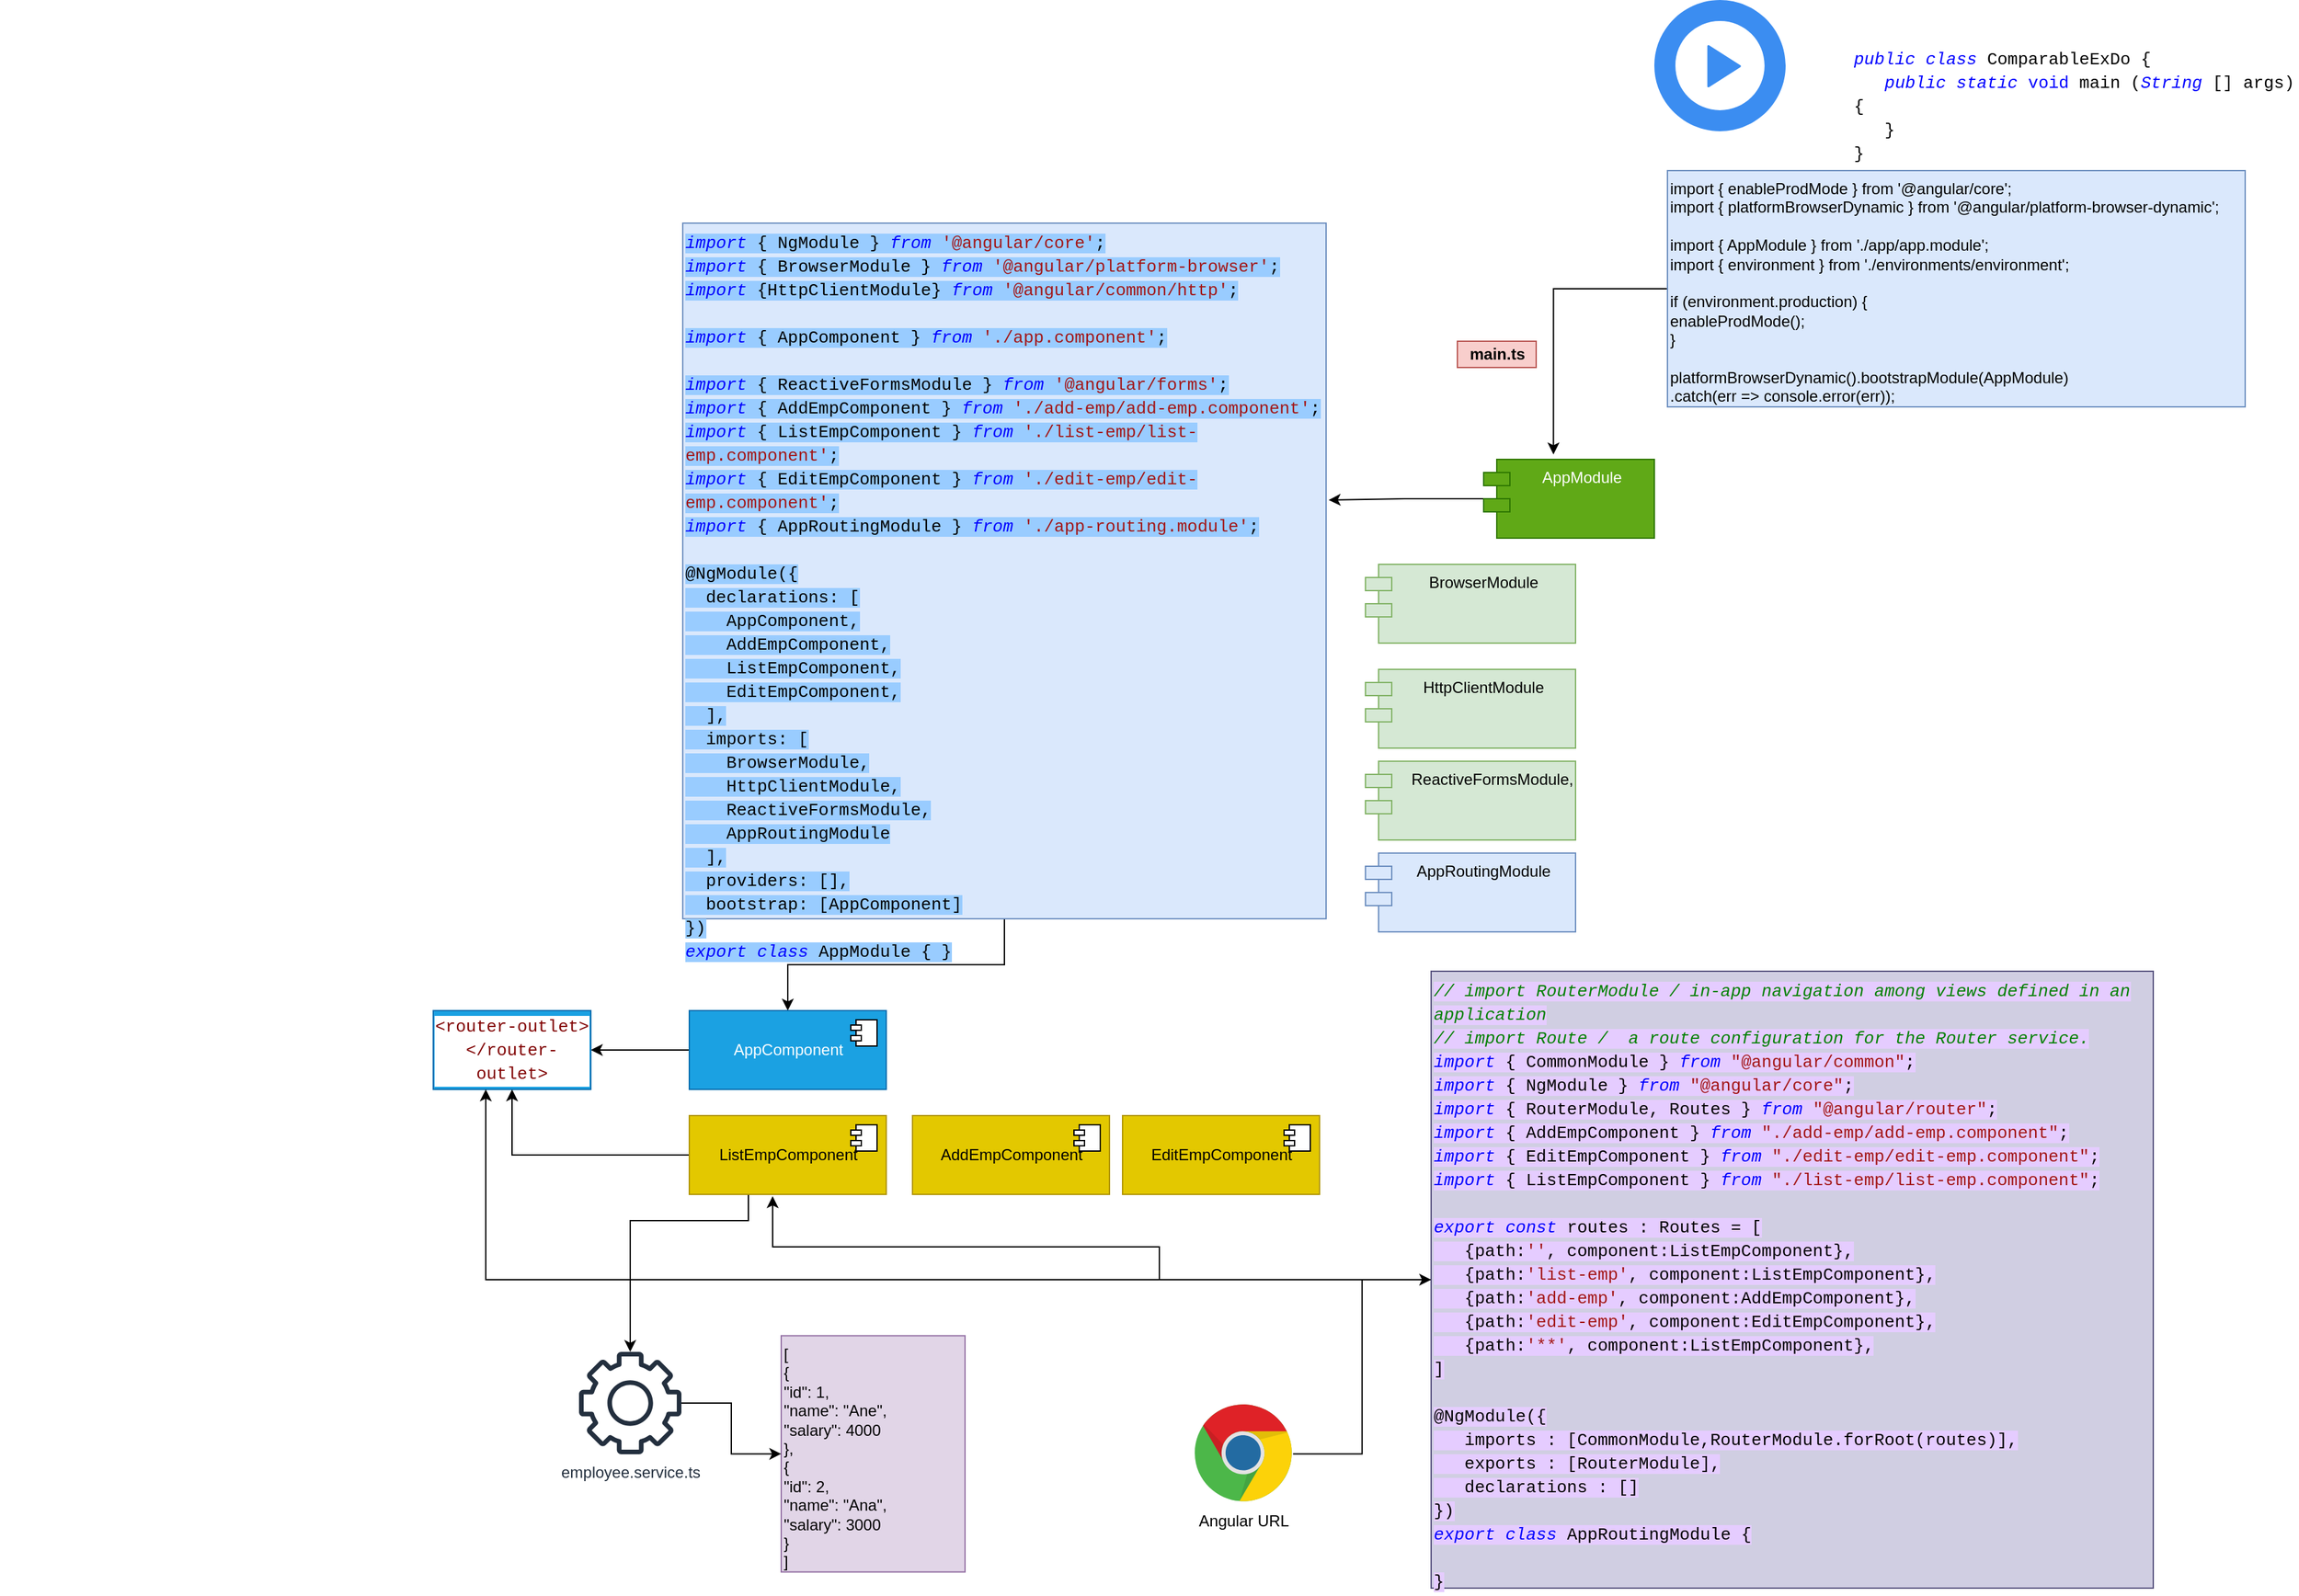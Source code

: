 <mxfile version="15.2.7" type="device"><diagram id="yfq8Um4Lh6RkvZYFpATG" name="workflow"><mxGraphModel dx="2724" dy="600" grid="1" gridSize="10" guides="1" tooltips="1" connect="1" arrows="1" fold="1" page="1" pageScale="1" pageWidth="850" pageHeight="1100" math="0" shadow="0"><root><mxCell id="RgCKEBAKFtgzlylaqKfK-0"/><mxCell id="RgCKEBAKFtgzlylaqKfK-1" parent="RgCKEBAKFtgzlylaqKfK-0"/><mxCell id="PKVvTnGOIaKGjTeEUsdS-0" value="&lt;div style=&quot;color: rgb(0 , 0 , 0) ; background-color: rgb(255 , 255 , 255) ; font-family: &amp;#34;consolas&amp;#34; , &amp;#34;courier new&amp;#34; , monospace ; font-weight: normal ; font-size: 13px ; line-height: 18px&quot;&gt;&lt;div&gt;&lt;span style=&quot;color: #0000ff ; font-style: italic&quot;&gt;public&lt;/span&gt;&lt;span style=&quot;color: #000000&quot;&gt; &lt;/span&gt;&lt;span style=&quot;color: #0000ff ; font-style: italic&quot;&gt;class&lt;/span&gt;&lt;span style=&quot;color: #000000&quot;&gt; ComparableExDo {&lt;/span&gt;&lt;/div&gt;&lt;div&gt;&lt;span style=&quot;color: #000000&quot;&gt;&amp;nbsp; &amp;nbsp;&lt;/span&gt;&lt;span style=&quot;color: #0000ff ; font-style: italic&quot;&gt;public&lt;/span&gt;&lt;span style=&quot;color: #000000&quot;&gt; &lt;/span&gt;&lt;span style=&quot;color: #0000ff ; font-style: italic&quot;&gt;static&lt;/span&gt;&lt;span style=&quot;color: #000000&quot;&gt; &lt;/span&gt;&lt;span style=&quot;color: #0000ff&quot;&gt;void&lt;/span&gt;&lt;span style=&quot;color: #000000&quot;&gt; main (&lt;/span&gt;&lt;span style=&quot;color: #0000ff ; font-style: italic&quot;&gt;String&lt;/span&gt;&lt;span style=&quot;color: #000000&quot;&gt; [] args){&lt;/span&gt;&lt;/div&gt;&lt;div&gt;&lt;span style=&quot;color: #000000&quot;&gt;&amp;nbsp; &amp;nbsp;}&lt;/span&gt;&lt;/div&gt;&lt;div&gt;&lt;span style=&quot;color: #000000&quot;&gt;}&lt;/span&gt;&lt;/div&gt;&lt;/div&gt;" style="text;whiteSpace=wrap;html=1;" parent="RgCKEBAKFtgzlylaqKfK-1" vertex="1"><mxGeometry x="320" y="70" width="340" height="90" as="geometry"/></mxCell><mxCell id="PKVvTnGOIaKGjTeEUsdS-2" value="" style="sketch=0;html=1;aspect=fixed;strokeColor=none;shadow=0;align=center;verticalAlign=top;fillColor=#3B8DF1;shape=mxgraph.gcp2.play_start" parent="RgCKEBAKFtgzlylaqKfK-1" vertex="1"><mxGeometry x="170" y="40" width="100" height="100" as="geometry"/></mxCell><mxCell id="PKVvTnGOIaKGjTeEUsdS-9" style="edgeStyle=orthogonalEdgeStyle;rounded=0;orthogonalLoop=1;jettySize=auto;html=1;entryX=0.409;entryY=-0.063;entryDx=0;entryDy=0;entryPerimeter=0;" parent="RgCKEBAKFtgzlylaqKfK-1" source="PKVvTnGOIaKGjTeEUsdS-3" target="PKVvTnGOIaKGjTeEUsdS-6" edge="1"><mxGeometry relative="1" as="geometry"/></mxCell><mxCell id="PKVvTnGOIaKGjTeEUsdS-3" value="import { enableProdMode } from '@angular/core';&#13;&#10;import { platformBrowserDynamic } from '@angular/platform-browser-dynamic';&#13;&#10;&#13;&#10;import { AppModule } from './app/app.module';&#13;&#10;import { environment } from './environments/environment';&#13;&#10;&#13;&#10;if (environment.production) {&#13;&#10;  enableProdMode();&#13;&#10;}&#13;&#10;&#13;&#10;platformBrowserDynamic().bootstrapModule(AppModule)&#13;&#10;  .catch(err =&gt; console.error(err));" style="text;whiteSpace=wrap;html=1;fillColor=#dae8fc;strokeColor=#6c8ebf;" parent="RgCKEBAKFtgzlylaqKfK-1" vertex="1"><mxGeometry x="180" y="170" width="440" height="180" as="geometry"/></mxCell><mxCell id="PKVvTnGOIaKGjTeEUsdS-26" style="edgeStyle=orthogonalEdgeStyle;rounded=0;orthogonalLoop=1;jettySize=auto;html=1;entryX=1.004;entryY=0.398;entryDx=0;entryDy=0;entryPerimeter=0;" parent="RgCKEBAKFtgzlylaqKfK-1" source="PKVvTnGOIaKGjTeEUsdS-6" target="PKVvTnGOIaKGjTeEUsdS-14" edge="1"><mxGeometry relative="1" as="geometry"/></mxCell><mxCell id="PKVvTnGOIaKGjTeEUsdS-6" value="AppModule" style="shape=module;align=left;spacingLeft=20;align=center;verticalAlign=top;fillColor=#60a917;strokeColor=#2D7600;fontColor=#ffffff;" parent="RgCKEBAKFtgzlylaqKfK-1" vertex="1"><mxGeometry x="40" y="390" width="130" height="60" as="geometry"/></mxCell><mxCell id="PKVvTnGOIaKGjTeEUsdS-8" value="AppRoutingModule" style="shape=module;align=left;spacingLeft=20;align=center;verticalAlign=top;fillColor=#dae8fc;strokeColor=#6c8ebf;" parent="RgCKEBAKFtgzlylaqKfK-1" vertex="1"><mxGeometry x="-50" y="690" width="160" height="60" as="geometry"/></mxCell><mxCell id="PKVvTnGOIaKGjTeEUsdS-10" value="main.ts" style="text;html=1;align=center;verticalAlign=middle;resizable=0;points=[];autosize=1;fontStyle=1;fillColor=#f8cecc;strokeColor=#b85450;" parent="RgCKEBAKFtgzlylaqKfK-1" vertex="1"><mxGeometry x="20" y="300" width="60" height="20" as="geometry"/></mxCell><mxCell id="PKVvTnGOIaKGjTeEUsdS-27" style="edgeStyle=orthogonalEdgeStyle;rounded=0;orthogonalLoop=1;jettySize=auto;html=1;" parent="RgCKEBAKFtgzlylaqKfK-1" source="PKVvTnGOIaKGjTeEUsdS-14" target="PKVvTnGOIaKGjTeEUsdS-18" edge="1"><mxGeometry relative="1" as="geometry"/></mxCell><mxCell id="PKVvTnGOIaKGjTeEUsdS-14" value="&lt;div style=&quot;color: rgb(0 , 0 , 0) ; font-family: &amp;#34;consolas&amp;#34; , &amp;#34;courier new&amp;#34; , monospace ; font-weight: normal ; font-size: 13px ; line-height: 18px&quot;&gt;&lt;div&gt;&lt;span style=&quot;background-color: rgb(153 , 204 , 255)&quot;&gt;&lt;span style=&quot;color: rgb(0 , 0 , 255) ; font-style: italic&quot;&gt;import&lt;/span&gt;&lt;span style=&quot;color: rgb(0 , 0 , 0)&quot;&gt; { NgModule } &lt;/span&gt;&lt;span style=&quot;color: rgb(0 , 0 , 255) ; font-style: italic&quot;&gt;from&lt;/span&gt;&lt;span style=&quot;color: rgb(0 , 0 , 0)&quot;&gt; &lt;/span&gt;&lt;span style=&quot;color: rgb(163 , 21 , 21)&quot;&gt;'@angular/core'&lt;/span&gt;&lt;span style=&quot;color: rgb(0 , 0 , 0)&quot;&gt;;&lt;/span&gt;&lt;/span&gt;&lt;/div&gt;&lt;div&gt;&lt;span style=&quot;background-color: rgb(153 , 204 , 255)&quot;&gt;&lt;span style=&quot;color: #0000ff ; font-style: italic&quot;&gt;import&lt;/span&gt;&lt;span style=&quot;color: #000000&quot;&gt; { BrowserModule } &lt;/span&gt;&lt;span style=&quot;color: #0000ff ; font-style: italic&quot;&gt;from&lt;/span&gt;&lt;span style=&quot;color: #000000&quot;&gt; &lt;/span&gt;&lt;span style=&quot;color: #a31515&quot;&gt;'@angular/platform-browser'&lt;/span&gt;&lt;span style=&quot;color: #000000&quot;&gt;;&lt;/span&gt;&lt;/span&gt;&lt;/div&gt;&lt;div&gt;&lt;span style=&quot;background-color: rgb(153 , 204 , 255)&quot;&gt;&lt;span style=&quot;color: #0000ff ; font-style: italic&quot;&gt;import&lt;/span&gt;&lt;span style=&quot;color: #000000&quot;&gt; {HttpClientModule} &lt;/span&gt;&lt;span style=&quot;color: #0000ff ; font-style: italic&quot;&gt;from&lt;/span&gt;&lt;span style=&quot;color: #000000&quot;&gt; &lt;/span&gt;&lt;span style=&quot;color: #a31515&quot;&gt;'@angular/common/http'&lt;/span&gt;&lt;span style=&quot;color: #000000&quot;&gt;;&lt;/span&gt;&lt;/span&gt;&lt;/div&gt;&lt;span style=&quot;background-color: rgb(153 , 204 , 255)&quot;&gt;&lt;br&gt;&lt;/span&gt;&lt;div&gt;&lt;span style=&quot;background-color: rgb(153 , 204 , 255)&quot;&gt;&lt;span style=&quot;color: #0000ff ; font-style: italic&quot;&gt;import&lt;/span&gt;&lt;span style=&quot;color: #000000&quot;&gt; { AppComponent } &lt;/span&gt;&lt;span style=&quot;color: #0000ff ; font-style: italic&quot;&gt;from&lt;/span&gt;&lt;span style=&quot;color: #000000&quot;&gt; &lt;/span&gt;&lt;span style=&quot;color: #a31515&quot;&gt;'./app.component'&lt;/span&gt;&lt;span style=&quot;color: #000000&quot;&gt;;&lt;/span&gt;&lt;/span&gt;&lt;/div&gt;&lt;span style=&quot;background-color: rgb(153 , 204 , 255)&quot;&gt;&lt;br&gt;&lt;/span&gt;&lt;div&gt;&lt;span style=&quot;background-color: rgb(153 , 204 , 255)&quot;&gt;&lt;span style=&quot;color: #0000ff ; font-style: italic&quot;&gt;import&lt;/span&gt;&lt;span style=&quot;color: #000000&quot;&gt; { ReactiveFormsModule } &lt;/span&gt;&lt;span style=&quot;color: #0000ff ; font-style: italic&quot;&gt;from&lt;/span&gt;&lt;span style=&quot;color: #000000&quot;&gt; &lt;/span&gt;&lt;span style=&quot;color: #a31515&quot;&gt;'@angular/forms'&lt;/span&gt;&lt;span style=&quot;color: #000000&quot;&gt;;&lt;/span&gt;&lt;/span&gt;&lt;/div&gt;&lt;div&gt;&lt;span style=&quot;background-color: rgb(153 , 204 , 255)&quot;&gt;&lt;span style=&quot;color: #0000ff ; font-style: italic&quot;&gt;import&lt;/span&gt;&lt;span style=&quot;color: #000000&quot;&gt; { AddEmpComponent } &lt;/span&gt;&lt;span style=&quot;color: #0000ff ; font-style: italic&quot;&gt;from&lt;/span&gt;&lt;span style=&quot;color: #000000&quot;&gt; &lt;/span&gt;&lt;span style=&quot;color: #a31515&quot;&gt;'./add-emp/add-emp.component'&lt;/span&gt;&lt;span style=&quot;color: #000000&quot;&gt;;&lt;/span&gt;&lt;/span&gt;&lt;/div&gt;&lt;div&gt;&lt;span style=&quot;background-color: rgb(153 , 204 , 255)&quot;&gt;&lt;span style=&quot;color: #0000ff ; font-style: italic&quot;&gt;import&lt;/span&gt;&lt;span style=&quot;color: #000000&quot;&gt; { ListEmpComponent } &lt;/span&gt;&lt;span style=&quot;color: #0000ff ; font-style: italic&quot;&gt;from&lt;/span&gt;&lt;span style=&quot;color: #000000&quot;&gt; &lt;/span&gt;&lt;span style=&quot;color: #a31515&quot;&gt;'./list-emp/list-emp.component'&lt;/span&gt;&lt;span style=&quot;color: #000000&quot;&gt;;&lt;/span&gt;&lt;/span&gt;&lt;/div&gt;&lt;div&gt;&lt;span style=&quot;background-color: rgb(153 , 204 , 255)&quot;&gt;&lt;span style=&quot;color: #0000ff ; font-style: italic&quot;&gt;import&lt;/span&gt;&lt;span style=&quot;color: #000000&quot;&gt; { EditEmpComponent } &lt;/span&gt;&lt;span style=&quot;color: #0000ff ; font-style: italic&quot;&gt;from&lt;/span&gt;&lt;span style=&quot;color: #000000&quot;&gt; &lt;/span&gt;&lt;span style=&quot;color: #a31515&quot;&gt;'./edit-emp/edit-emp.component'&lt;/span&gt;&lt;span style=&quot;color: #000000&quot;&gt;;&lt;/span&gt;&lt;/span&gt;&lt;/div&gt;&lt;div&gt;&lt;span style=&quot;background-color: rgb(153 , 204 , 255)&quot;&gt;&lt;span style=&quot;color: #0000ff ; font-style: italic&quot;&gt;import&lt;/span&gt;&lt;span style=&quot;color: #000000&quot;&gt; { AppRoutingModule } &lt;/span&gt;&lt;span style=&quot;color: #0000ff ; font-style: italic&quot;&gt;from&lt;/span&gt;&lt;span style=&quot;color: #000000&quot;&gt; &lt;/span&gt;&lt;span style=&quot;color: #a31515&quot;&gt;'./app-routing.module'&lt;/span&gt;&lt;span style=&quot;color: #000000&quot;&gt;;&lt;/span&gt;&lt;/span&gt;&lt;/div&gt;&lt;span style=&quot;background-color: rgb(153 , 204 , 255)&quot;&gt;&lt;br&gt;&lt;/span&gt;&lt;div&gt;&lt;span style=&quot;color: rgb(0 , 0 , 0) ; background-color: rgb(153 , 204 , 255)&quot;&gt;@NgModule({&lt;/span&gt;&lt;/div&gt;&lt;div&gt;&lt;span style=&quot;color: rgb(0 , 0 , 0) ; background-color: rgb(153 , 204 , 255)&quot;&gt;&amp;nbsp; declarations: [&lt;/span&gt;&lt;/div&gt;&lt;div&gt;&lt;span style=&quot;color: rgb(0 , 0 , 0) ; background-color: rgb(153 , 204 , 255)&quot;&gt;&amp;nbsp; &amp;nbsp; AppComponent,&lt;/span&gt;&lt;/div&gt;&lt;div&gt;&lt;span style=&quot;color: rgb(0 , 0 , 0) ; background-color: rgb(153 , 204 , 255)&quot;&gt;&amp;nbsp; &amp;nbsp; AddEmpComponent,&lt;/span&gt;&lt;/div&gt;&lt;div&gt;&lt;span style=&quot;color: rgb(0 , 0 , 0) ; background-color: rgb(153 , 204 , 255)&quot;&gt;&amp;nbsp; &amp;nbsp; ListEmpComponent,&lt;/span&gt;&lt;/div&gt;&lt;div&gt;&lt;span style=&quot;color: rgb(0 , 0 , 0) ; background-color: rgb(153 , 204 , 255)&quot;&gt;&amp;nbsp; &amp;nbsp; EditEmpComponent,&lt;/span&gt;&lt;/div&gt;&lt;div&gt;&lt;span style=&quot;color: rgb(0 , 0 , 0) ; background-color: rgb(153 , 204 , 255)&quot;&gt;&amp;nbsp; ],&lt;/span&gt;&lt;/div&gt;&lt;div&gt;&lt;span style=&quot;color: rgb(0 , 0 , 0) ; background-color: rgb(153 , 204 , 255)&quot;&gt;&amp;nbsp; imports: [&lt;/span&gt;&lt;/div&gt;&lt;div&gt;&lt;span style=&quot;color: rgb(0 , 0 , 0) ; background-color: rgb(153 , 204 , 255)&quot;&gt;&amp;nbsp; &amp;nbsp; BrowserModule,&lt;/span&gt;&lt;/div&gt;&lt;div&gt;&lt;span style=&quot;color: rgb(0 , 0 , 0) ; background-color: rgb(153 , 204 , 255)&quot;&gt;&amp;nbsp; &amp;nbsp; HttpClientModule,&lt;/span&gt;&lt;/div&gt;&lt;div&gt;&lt;span style=&quot;color: rgb(0 , 0 , 0) ; background-color: rgb(153 , 204 , 255)&quot;&gt;&amp;nbsp; &amp;nbsp; ReactiveFormsModule,&lt;/span&gt;&lt;/div&gt;&lt;div&gt;&lt;span style=&quot;color: rgb(0 , 0 , 0) ; background-color: rgb(153 , 204 , 255)&quot;&gt;&amp;nbsp; &amp;nbsp; AppRoutingModule&lt;/span&gt;&lt;/div&gt;&lt;div&gt;&lt;span style=&quot;color: rgb(0 , 0 , 0) ; background-color: rgb(153 , 204 , 255)&quot;&gt;&amp;nbsp; ],&lt;/span&gt;&lt;/div&gt;&lt;div&gt;&lt;span style=&quot;color: rgb(0 , 0 , 0) ; background-color: rgb(153 , 204 , 255)&quot;&gt;&amp;nbsp; providers: [],&lt;/span&gt;&lt;/div&gt;&lt;div&gt;&lt;span style=&quot;color: rgb(0 , 0 , 0) ; background-color: rgb(153 , 204 , 255)&quot;&gt;&amp;nbsp; bootstrap: [AppComponent]&lt;/span&gt;&lt;/div&gt;&lt;div&gt;&lt;span style=&quot;color: rgb(0 , 0 , 0) ; background-color: rgb(153 , 204 , 255)&quot;&gt;})&lt;/span&gt;&lt;/div&gt;&lt;div&gt;&lt;span style=&quot;background-color: rgb(153 , 204 , 255)&quot;&gt;&lt;span style=&quot;color: rgb(0 , 0 , 255) ; font-style: italic&quot;&gt;export&lt;/span&gt;&lt;span style=&quot;color: rgb(0 , 0 , 0)&quot;&gt; &lt;/span&gt;&lt;span style=&quot;color: rgb(0 , 0 , 255) ; font-style: italic&quot;&gt;class&lt;/span&gt;&lt;span style=&quot;color: rgb(0 , 0 , 0)&quot;&gt; AppModule { }&lt;/span&gt;&lt;/span&gt;&lt;/div&gt;&lt;/div&gt;" style="text;whiteSpace=wrap;html=1;fillColor=#dae8fc;strokeColor=#6c8ebf;" parent="RgCKEBAKFtgzlylaqKfK-1" vertex="1"><mxGeometry x="-570" y="210" width="490" height="530" as="geometry"/></mxCell><mxCell id="PKVvTnGOIaKGjTeEUsdS-15" value="BrowserModule" style="shape=module;align=left;spacingLeft=20;align=center;verticalAlign=top;fillColor=#d5e8d4;strokeColor=#82b366;" parent="RgCKEBAKFtgzlylaqKfK-1" vertex="1"><mxGeometry x="-50" y="470" width="160" height="60" as="geometry"/></mxCell><mxCell id="PKVvTnGOIaKGjTeEUsdS-16" value="    ReactiveFormsModule,&#10;" style="shape=module;align=left;spacingLeft=20;align=center;verticalAlign=top;fillColor=#d5e8d4;strokeColor=#82b366;" parent="RgCKEBAKFtgzlylaqKfK-1" vertex="1"><mxGeometry x="-50" y="620" width="160" height="60" as="geometry"/></mxCell><mxCell id="PKVvTnGOIaKGjTeEUsdS-17" value="HttpClientModule" style="shape=module;align=left;spacingLeft=20;align=center;verticalAlign=top;fillColor=#d5e8d4;strokeColor=#82b366;" parent="RgCKEBAKFtgzlylaqKfK-1" vertex="1"><mxGeometry x="-50" y="550" width="160" height="60" as="geometry"/></mxCell><mxCell id="PKVvTnGOIaKGjTeEUsdS-31" value="" style="edgeStyle=orthogonalEdgeStyle;rounded=0;orthogonalLoop=1;jettySize=auto;html=1;" parent="RgCKEBAKFtgzlylaqKfK-1" source="PKVvTnGOIaKGjTeEUsdS-18" target="PKVvTnGOIaKGjTeEUsdS-30" edge="1"><mxGeometry relative="1" as="geometry"/></mxCell><mxCell id="PKVvTnGOIaKGjTeEUsdS-18" value="AppComponent&lt;br&gt;" style="html=1;dropTarget=0;fillColor=#1ba1e2;strokeColor=#006EAF;fontColor=#ffffff;" parent="RgCKEBAKFtgzlylaqKfK-1" vertex="1"><mxGeometry x="-565" y="810" width="150" height="60" as="geometry"/></mxCell><mxCell id="PKVvTnGOIaKGjTeEUsdS-19" value="" style="shape=module;jettyWidth=8;jettyHeight=4;" parent="PKVvTnGOIaKGjTeEUsdS-18" vertex="1"><mxGeometry x="1" width="20" height="20" relative="1" as="geometry"><mxPoint x="-27" y="7" as="offset"/></mxGeometry></mxCell><mxCell id="PKVvTnGOIaKGjTeEUsdS-20" value="AddEmpComponent" style="html=1;dropTarget=0;fillColor=#e3c800;strokeColor=#B09500;fontColor=#000000;" parent="RgCKEBAKFtgzlylaqKfK-1" vertex="1"><mxGeometry x="-395" y="890" width="150" height="60" as="geometry"/></mxCell><mxCell id="PKVvTnGOIaKGjTeEUsdS-21" value="" style="shape=module;jettyWidth=8;jettyHeight=4;" parent="PKVvTnGOIaKGjTeEUsdS-20" vertex="1"><mxGeometry x="1" width="20" height="20" relative="1" as="geometry"><mxPoint x="-27" y="7" as="offset"/></mxGeometry></mxCell><mxCell id="PKVvTnGOIaKGjTeEUsdS-22" value="EditEmpComponent" style="html=1;dropTarget=0;fillColor=#e3c800;strokeColor=#B09500;fontColor=#000000;" parent="RgCKEBAKFtgzlylaqKfK-1" vertex="1"><mxGeometry x="-235" y="890" width="150" height="60" as="geometry"/></mxCell><mxCell id="PKVvTnGOIaKGjTeEUsdS-23" value="" style="shape=module;jettyWidth=8;jettyHeight=4;" parent="PKVvTnGOIaKGjTeEUsdS-22" vertex="1"><mxGeometry x="1" width="20" height="20" relative="1" as="geometry"><mxPoint x="-27" y="7" as="offset"/></mxGeometry></mxCell><mxCell id="PKVvTnGOIaKGjTeEUsdS-37" style="edgeStyle=orthogonalEdgeStyle;rounded=0;orthogonalLoop=1;jettySize=auto;html=1;" parent="RgCKEBAKFtgzlylaqKfK-1" source="PKVvTnGOIaKGjTeEUsdS-24" target="PKVvTnGOIaKGjTeEUsdS-30" edge="1"><mxGeometry relative="1" as="geometry"/></mxCell><mxCell id="_MQ91Z4Hqt1LUoW6VXfh-0" style="edgeStyle=orthogonalEdgeStyle;rounded=0;orthogonalLoop=1;jettySize=auto;html=1;" edge="1" parent="RgCKEBAKFtgzlylaqKfK-1" source="PKVvTnGOIaKGjTeEUsdS-24" target="XrsGzolcv_0SOZRtvJx6-4"><mxGeometry relative="1" as="geometry"><Array as="points"><mxPoint x="-520" y="970"/><mxPoint x="-610" y="970"/></Array></mxGeometry></mxCell><mxCell id="PKVvTnGOIaKGjTeEUsdS-24" value="ListEmpComponent" style="html=1;dropTarget=0;fillColor=#e3c800;strokeColor=#B09500;fontColor=#000000;" parent="RgCKEBAKFtgzlylaqKfK-1" vertex="1"><mxGeometry x="-565" y="890" width="150" height="60" as="geometry"/></mxCell><mxCell id="PKVvTnGOIaKGjTeEUsdS-25" value="" style="shape=module;jettyWidth=8;jettyHeight=4;" parent="PKVvTnGOIaKGjTeEUsdS-24" vertex="1"><mxGeometry x="1" width="20" height="20" relative="1" as="geometry"><mxPoint x="-27" y="7" as="offset"/></mxGeometry></mxCell><mxCell id="PKVvTnGOIaKGjTeEUsdS-28" value="" style="shape=image;verticalLabelPosition=bottom;labelBackgroundColor=#ffffff;verticalAlign=top;aspect=fixed;imageAspect=0;image=https://i.stack.imgur.com/AUsyx.png;" parent="RgCKEBAKFtgzlylaqKfK-1" vertex="1"><mxGeometry x="-1090" y="520" width="490" height="276.1" as="geometry"/></mxCell><mxCell id="PKVvTnGOIaKGjTeEUsdS-30" value="&#10;&#10;&lt;div style=&quot;color: rgb(0, 0, 0); background-color: rgb(255, 255, 255); font-family: consolas, &amp;quot;courier new&amp;quot;, monospace; font-weight: normal; font-size: 13px; line-height: 18px;&quot;&gt;&lt;div&gt;&lt;span style=&quot;color: #800000&quot;&gt;&amp;lt;router-outlet&amp;gt;&amp;lt;/router-outlet&amp;gt;&lt;/span&gt;&lt;/div&gt;&lt;/div&gt;&#10;&#10;" style="whiteSpace=wrap;html=1;fontColor=#ffffff;strokeColor=#006EAF;fillColor=#1ba1e2;" parent="RgCKEBAKFtgzlylaqKfK-1" vertex="1"><mxGeometry x="-760" y="810" width="120" height="60" as="geometry"/></mxCell><mxCell id="PKVvTnGOIaKGjTeEUsdS-35" style="edgeStyle=orthogonalEdgeStyle;rounded=0;orthogonalLoop=1;jettySize=auto;html=1;" parent="RgCKEBAKFtgzlylaqKfK-1" source="PKVvTnGOIaKGjTeEUsdS-32" target="PKVvTnGOIaKGjTeEUsdS-30" edge="1"><mxGeometry relative="1" as="geometry"><Array as="points"><mxPoint x="-720" y="1015"/></Array></mxGeometry></mxCell><mxCell id="PKVvTnGOIaKGjTeEUsdS-36" style="edgeStyle=orthogonalEdgeStyle;rounded=0;orthogonalLoop=1;jettySize=auto;html=1;entryX=0.423;entryY=1.023;entryDx=0;entryDy=0;entryPerimeter=0;" parent="RgCKEBAKFtgzlylaqKfK-1" source="PKVvTnGOIaKGjTeEUsdS-32" target="PKVvTnGOIaKGjTeEUsdS-24" edge="1"><mxGeometry relative="1" as="geometry"><Array as="points"><mxPoint x="-207" y="1015"/><mxPoint x="-207" y="990"/><mxPoint x="-501" y="990"/></Array></mxGeometry></mxCell><mxCell id="PKVvTnGOIaKGjTeEUsdS-32" value="&lt;div style=&quot;color: rgb(0 , 0 , 0) ; font-family: &amp;#34;consolas&amp;#34; , &amp;#34;courier new&amp;#34; , monospace ; font-weight: normal ; font-size: 13px ; line-height: 18px&quot;&gt;&lt;div&gt;&lt;span style=&quot;color: rgb(0 , 128 , 0) ; font-style: italic ; background-color: rgb(229 , 204 , 255)&quot;&gt;// import RouterModule / in-app navigation among views defined in an application&lt;/span&gt;&lt;/div&gt;&lt;div&gt;&lt;span style=&quot;color: rgb(0 , 128 , 0) ; font-style: italic ; background-color: rgb(229 , 204 , 255)&quot;&gt;// import Route / &amp;nbsp;a route configuration for the Router service. &lt;/span&gt;&lt;/div&gt;&lt;div&gt;&lt;span style=&quot;background-color: rgb(229 , 204 , 255)&quot;&gt;&lt;span style=&quot;color: #0000ff ; font-style: italic&quot;&gt;import&lt;/span&gt;&lt;span style=&quot;color: #000000&quot;&gt; { CommonModule } &lt;/span&gt;&lt;span style=&quot;color: #0000ff ; font-style: italic&quot;&gt;from&lt;/span&gt;&lt;span style=&quot;color: #000000&quot;&gt; &lt;/span&gt;&lt;span style=&quot;color: #a31515&quot;&gt;&quot;@angular/common&quot;&lt;/span&gt;&lt;span style=&quot;color: #000000&quot;&gt;;&lt;/span&gt;&lt;/span&gt;&lt;/div&gt;&lt;div&gt;&lt;span style=&quot;background-color: rgb(229 , 204 , 255)&quot;&gt;&lt;span style=&quot;color: #0000ff ; font-style: italic&quot;&gt;import&lt;/span&gt;&lt;span style=&quot;color: #000000&quot;&gt; { NgModule } &lt;/span&gt;&lt;span style=&quot;color: #0000ff ; font-style: italic&quot;&gt;from&lt;/span&gt;&lt;span style=&quot;color: #000000&quot;&gt; &lt;/span&gt;&lt;span style=&quot;color: #a31515&quot;&gt;&quot;@angular/core&quot;&lt;/span&gt;&lt;span style=&quot;color: #000000&quot;&gt;;&lt;/span&gt;&lt;/span&gt;&lt;/div&gt;&lt;div&gt;&lt;span style=&quot;background-color: rgb(229 , 204 , 255)&quot;&gt;&lt;span style=&quot;color: #0000ff ; font-style: italic&quot;&gt;import&lt;/span&gt;&lt;span style=&quot;color: #000000&quot;&gt; { RouterModule, Routes } &lt;/span&gt;&lt;span style=&quot;color: #0000ff ; font-style: italic&quot;&gt;from&lt;/span&gt;&lt;span style=&quot;color: #000000&quot;&gt; &lt;/span&gt;&lt;span style=&quot;color: #a31515&quot;&gt;&quot;@angular/router&quot;&lt;/span&gt;&lt;span style=&quot;color: #000000&quot;&gt;;&lt;/span&gt;&lt;/span&gt;&lt;/div&gt;&lt;div&gt;&lt;span style=&quot;background-color: rgb(229 , 204 , 255)&quot;&gt;&lt;span style=&quot;color: #0000ff ; font-style: italic&quot;&gt;import&lt;/span&gt;&lt;span style=&quot;color: #000000&quot;&gt; { AddEmpComponent } &lt;/span&gt;&lt;span style=&quot;color: #0000ff ; font-style: italic&quot;&gt;from&lt;/span&gt;&lt;span style=&quot;color: #000000&quot;&gt; &lt;/span&gt;&lt;span style=&quot;color: #a31515&quot;&gt;&quot;./add-emp/add-emp.component&quot;&lt;/span&gt;&lt;span style=&quot;color: #000000&quot;&gt;;&lt;/span&gt;&lt;/span&gt;&lt;/div&gt;&lt;div&gt;&lt;span style=&quot;background-color: rgb(229 , 204 , 255)&quot;&gt;&lt;span style=&quot;color: #0000ff ; font-style: italic&quot;&gt;import&lt;/span&gt;&lt;span style=&quot;color: #000000&quot;&gt; { EditEmpComponent } &lt;/span&gt;&lt;span style=&quot;color: #0000ff ; font-style: italic&quot;&gt;from&lt;/span&gt;&lt;span style=&quot;color: #000000&quot;&gt; &lt;/span&gt;&lt;span style=&quot;color: #a31515&quot;&gt;&quot;./edit-emp/edit-emp.component&quot;&lt;/span&gt;&lt;span style=&quot;color: #000000&quot;&gt;;&lt;/span&gt;&lt;/span&gt;&lt;/div&gt;&lt;div&gt;&lt;span style=&quot;background-color: rgb(229 , 204 , 255)&quot;&gt;&lt;span style=&quot;color: #0000ff ; font-style: italic&quot;&gt;import&lt;/span&gt;&lt;span style=&quot;color: #000000&quot;&gt; { ListEmpComponent } &lt;/span&gt;&lt;span style=&quot;color: #0000ff ; font-style: italic&quot;&gt;from&lt;/span&gt;&lt;span style=&quot;color: #000000&quot;&gt; &lt;/span&gt;&lt;span style=&quot;color: #a31515&quot;&gt;&quot;./list-emp/list-emp.component&quot;&lt;/span&gt;&lt;span style=&quot;color: #000000&quot;&gt;;&lt;/span&gt;&lt;/span&gt;&lt;/div&gt;&lt;span style=&quot;background-color: rgb(229 , 204 , 255)&quot;&gt;&lt;br&gt;&lt;/span&gt;&lt;div&gt;&lt;span style=&quot;background-color: rgb(229 , 204 , 255)&quot;&gt;&lt;span style=&quot;color: #0000ff ; font-style: italic&quot;&gt;export&lt;/span&gt;&lt;span style=&quot;color: #000000&quot;&gt; &lt;/span&gt;&lt;span style=&quot;color: #0000ff ; font-style: italic&quot;&gt;const&lt;/span&gt;&lt;span style=&quot;color: #000000&quot;&gt; routes : Routes = [&lt;/span&gt;&lt;/span&gt;&lt;/div&gt;&lt;div&gt;&lt;span style=&quot;background-color: rgb(229 , 204 , 255)&quot;&gt;&lt;span style=&quot;color: #000000&quot;&gt;&amp;nbsp; &amp;nbsp;{path:&lt;/span&gt;&lt;span style=&quot;color: #a31515&quot;&gt;''&lt;/span&gt;&lt;span style=&quot;color: #000000&quot;&gt;, component:ListEmpComponent},&lt;/span&gt;&lt;/span&gt;&lt;/div&gt;&lt;div&gt;&lt;span style=&quot;background-color: rgb(229 , 204 , 255)&quot;&gt;&lt;span style=&quot;color: #000000&quot;&gt;&amp;nbsp; &amp;nbsp;{path:&lt;/span&gt;&lt;span style=&quot;color: #a31515&quot;&gt;'list-emp'&lt;/span&gt;&lt;span style=&quot;color: #000000&quot;&gt;, component:ListEmpComponent},&lt;/span&gt;&lt;/span&gt;&lt;/div&gt;&lt;div&gt;&lt;span style=&quot;background-color: rgb(229 , 204 , 255)&quot;&gt;&lt;span style=&quot;color: #000000&quot;&gt;&amp;nbsp; &amp;nbsp;{path:&lt;/span&gt;&lt;span style=&quot;color: #a31515&quot;&gt;'add-emp'&lt;/span&gt;&lt;span style=&quot;color: #000000&quot;&gt;, component:AddEmpComponent},&lt;/span&gt;&lt;/span&gt;&lt;/div&gt;&lt;div&gt;&lt;span style=&quot;background-color: rgb(229 , 204 , 255)&quot;&gt;&lt;span style=&quot;color: #000000&quot;&gt;&amp;nbsp; &amp;nbsp;{path:&lt;/span&gt;&lt;span style=&quot;color: #a31515&quot;&gt;'edit-emp'&lt;/span&gt;&lt;span style=&quot;color: #000000&quot;&gt;, component:EditEmpComponent},&lt;/span&gt;&lt;/span&gt;&lt;/div&gt;&lt;div&gt;&lt;span style=&quot;background-color: rgb(229 , 204 , 255)&quot;&gt;&lt;span style=&quot;color: #000000&quot;&gt;&amp;nbsp; &amp;nbsp;{path:&lt;/span&gt;&lt;span style=&quot;color: #a31515&quot;&gt;'**'&lt;/span&gt;&lt;span style=&quot;color: #000000&quot;&gt;, component:ListEmpComponent},&lt;/span&gt;&lt;/span&gt;&lt;/div&gt;&lt;div&gt;&lt;span style=&quot;color: rgb(0 , 0 , 0) ; background-color: rgb(229 , 204 , 255)&quot;&gt;]&lt;/span&gt;&lt;/div&gt;&lt;span style=&quot;background-color: rgb(229 , 204 , 255)&quot;&gt;&lt;br&gt;&lt;/span&gt;&lt;div&gt;&lt;span style=&quot;color: rgb(0 , 0 , 0) ; background-color: rgb(229 , 204 , 255)&quot;&gt;@NgModule({&lt;/span&gt;&lt;/div&gt;&lt;div&gt;&lt;span style=&quot;color: rgb(0 , 0 , 0) ; background-color: rgb(229 , 204 , 255)&quot;&gt;&amp;nbsp; &amp;nbsp;imports : [CommonModule,RouterModule.forRoot(routes)],&lt;/span&gt;&lt;/div&gt;&lt;div&gt;&lt;span style=&quot;color: rgb(0 , 0 , 0) ; background-color: rgb(229 , 204 , 255)&quot;&gt;&amp;nbsp; &amp;nbsp;exports : [RouterModule],&lt;/span&gt;&lt;/div&gt;&lt;div&gt;&lt;span style=&quot;color: rgb(0 , 0 , 0) ; background-color: rgb(229 , 204 , 255)&quot;&gt;&amp;nbsp; &amp;nbsp;declarations : []&lt;/span&gt;&lt;/div&gt;&lt;div&gt;&lt;span style=&quot;color: rgb(0 , 0 , 0) ; background-color: rgb(229 , 204 , 255)&quot;&gt;})&lt;/span&gt;&lt;/div&gt;&lt;div&gt;&lt;span style=&quot;background-color: rgb(229 , 204 , 255)&quot;&gt;&lt;span style=&quot;color: #0000ff ; font-style: italic&quot;&gt;export&lt;/span&gt;&lt;span style=&quot;color: #000000&quot;&gt; &lt;/span&gt;&lt;span style=&quot;color: #0000ff ; font-style: italic&quot;&gt;class&lt;/span&gt;&lt;span style=&quot;color: #000000&quot;&gt; AppRoutingModule {&lt;/span&gt;&lt;/span&gt;&lt;/div&gt;&lt;span style=&quot;background-color: rgb(229 , 204 , 255)&quot;&gt;&lt;br&gt;&lt;/span&gt;&lt;div&gt;&lt;span style=&quot;color: rgb(0 , 0 , 0) ; background-color: rgb(229 , 204 , 255)&quot;&gt;}&lt;/span&gt;&lt;/div&gt;&lt;/div&gt;" style="text;whiteSpace=wrap;html=1;fillColor=#d0cee2;strokeColor=#56517e;" parent="RgCKEBAKFtgzlylaqKfK-1" vertex="1"><mxGeometry y="780" width="550" height="470" as="geometry"/></mxCell><mxCell id="PKVvTnGOIaKGjTeEUsdS-34" style="edgeStyle=orthogonalEdgeStyle;rounded=0;orthogonalLoop=1;jettySize=auto;html=1;entryX=0;entryY=0.5;entryDx=0;entryDy=0;" parent="RgCKEBAKFtgzlylaqKfK-1" source="PKVvTnGOIaKGjTeEUsdS-33" target="PKVvTnGOIaKGjTeEUsdS-32" edge="1"><mxGeometry relative="1" as="geometry"/></mxCell><mxCell id="PKVvTnGOIaKGjTeEUsdS-33" value="Angular URL" style="dashed=0;outlineConnect=0;html=1;align=center;labelPosition=center;verticalLabelPosition=bottom;verticalAlign=top;shape=mxgraph.weblogos.chrome" parent="RgCKEBAKFtgzlylaqKfK-1" vertex="1"><mxGeometry x="-180" y="1110" width="74.8" height="75.4" as="geometry"/></mxCell><mxCell id="XrsGzolcv_0SOZRtvJx6-0" value="[&#13;&#10;{&#13;&#10;&quot;id&quot;: 1,&#13;&#10;&quot;name&quot;: &quot;Ane&quot;,&#13;&#10;&quot;salary&quot;: 4000&#13;&#10;},&#13;&#10;{&#13;&#10;&quot;id&quot;: 2,&#13;&#10;&quot;name&quot;: &quot;Ana&quot;,&#13;&#10;&quot;salary&quot;: 3000&#13;&#10;}&#13;&#10;]" style="text;whiteSpace=wrap;html=1;fillColor=#e1d5e7;strokeColor=#9673a6;" parent="RgCKEBAKFtgzlylaqKfK-1" vertex="1"><mxGeometry x="-495" y="1057.7" width="140" height="180" as="geometry"/></mxCell><mxCell id="_MQ91Z4Hqt1LUoW6VXfh-1" value="" style="edgeStyle=orthogonalEdgeStyle;rounded=0;orthogonalLoop=1;jettySize=auto;html=1;" edge="1" parent="RgCKEBAKFtgzlylaqKfK-1" source="XrsGzolcv_0SOZRtvJx6-4" target="XrsGzolcv_0SOZRtvJx6-0"><mxGeometry relative="1" as="geometry"/></mxCell><mxCell id="XrsGzolcv_0SOZRtvJx6-4" value="employee.service.ts" style="sketch=0;outlineConnect=0;fontColor=#232F3E;gradientColor=none;fillColor=#232F3E;strokeColor=none;dashed=0;verticalLabelPosition=bottom;verticalAlign=top;align=center;html=1;fontSize=12;fontStyle=0;aspect=fixed;pointerEvents=1;shape=mxgraph.aws4.gear;" parent="RgCKEBAKFtgzlylaqKfK-1" vertex="1"><mxGeometry x="-649" y="1070" width="78" height="78" as="geometry"/></mxCell></root></mxGraphModel></diagram></mxfile>